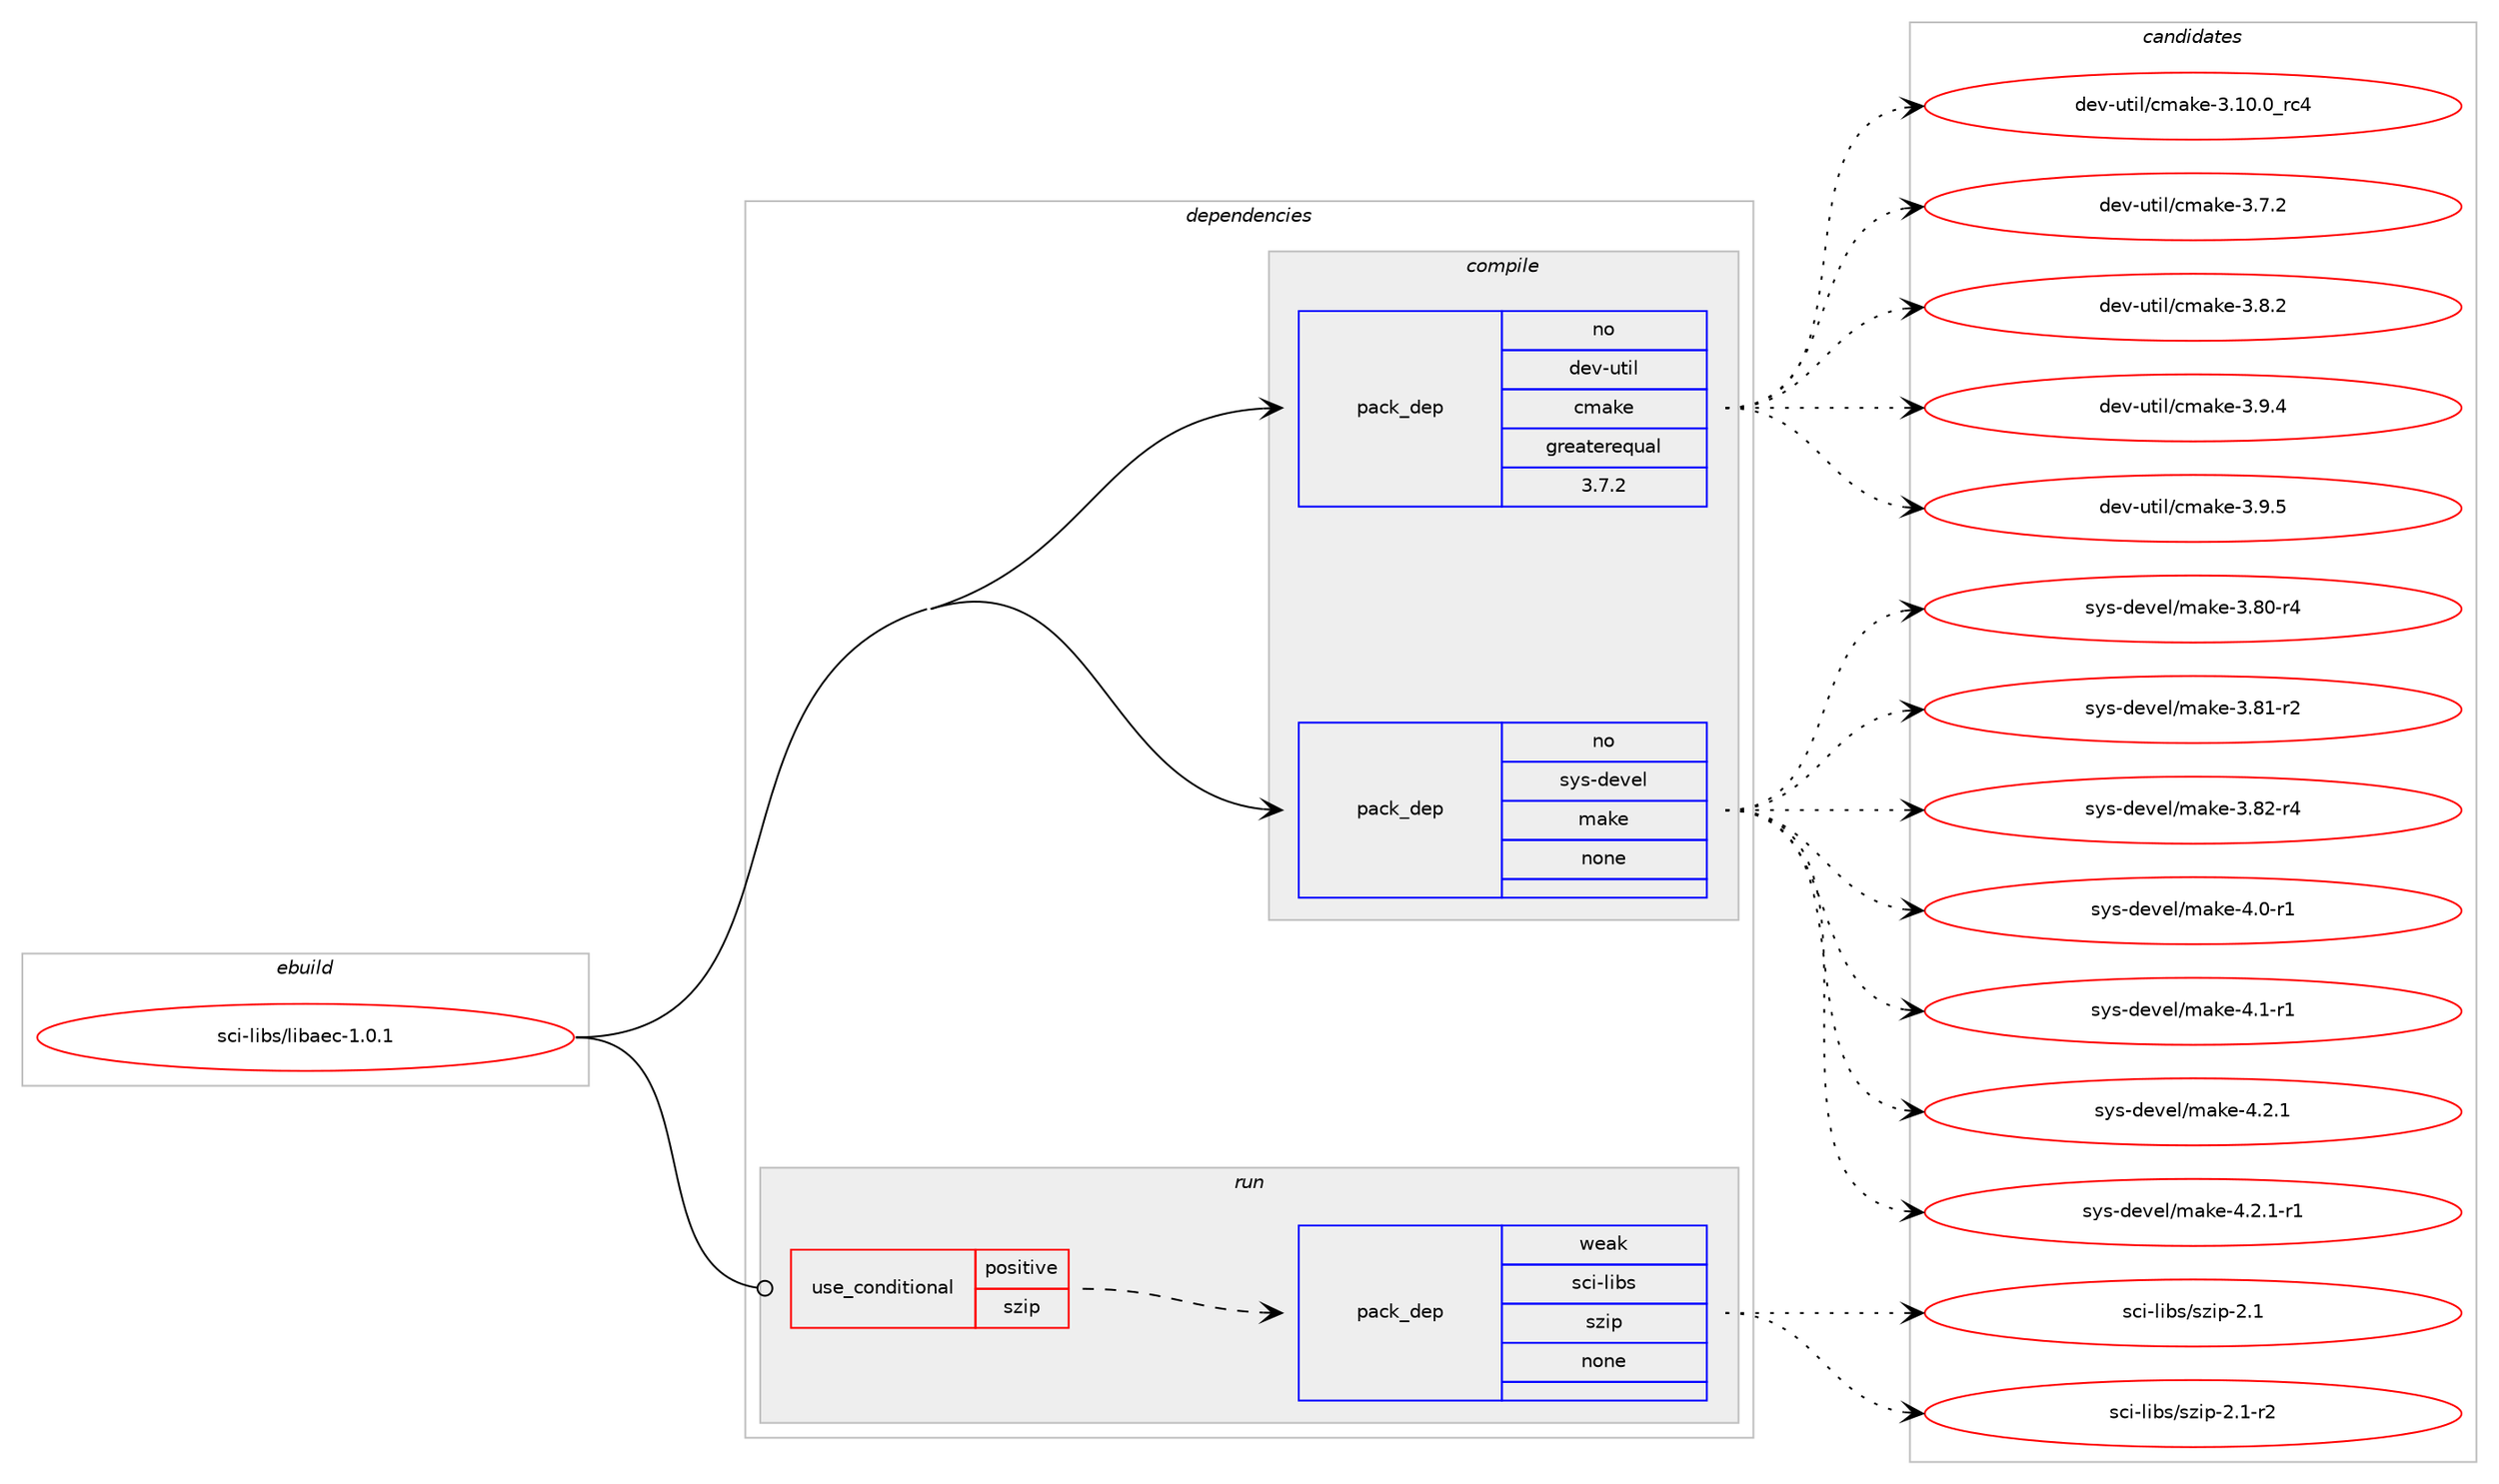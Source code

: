 digraph prolog {

# *************
# Graph options
# *************

newrank=true;
concentrate=true;
compound=true;
graph [rankdir=LR,fontname=Helvetica,fontsize=10,ranksep=1.5];#, ranksep=2.5, nodesep=0.2];
edge  [arrowhead=vee];
node  [fontname=Helvetica,fontsize=10];

# **********
# The ebuild
# **********

subgraph cluster_leftcol {
color=gray;
rank=same;
label=<<i>ebuild</i>>;
id [label="sci-libs/libaec-1.0.1", color=red, width=4, href="../sci-libs/libaec-1.0.1.svg"];
}

# ****************
# The dependencies
# ****************

subgraph cluster_midcol {
color=gray;
label=<<i>dependencies</i>>;
subgraph cluster_compile {
fillcolor="#eeeeee";
style=filled;
label=<<i>compile</i>>;
subgraph pack333299 {
dependency451741 [label=<<TABLE BORDER="0" CELLBORDER="1" CELLSPACING="0" CELLPADDING="4" WIDTH="220"><TR><TD ROWSPAN="6" CELLPADDING="30">pack_dep</TD></TR><TR><TD WIDTH="110">no</TD></TR><TR><TD>dev-util</TD></TR><TR><TD>cmake</TD></TR><TR><TD>greaterequal</TD></TR><TR><TD>3.7.2</TD></TR></TABLE>>, shape=none, color=blue];
}
id:e -> dependency451741:w [weight=20,style="solid",arrowhead="vee"];
subgraph pack333300 {
dependency451742 [label=<<TABLE BORDER="0" CELLBORDER="1" CELLSPACING="0" CELLPADDING="4" WIDTH="220"><TR><TD ROWSPAN="6" CELLPADDING="30">pack_dep</TD></TR><TR><TD WIDTH="110">no</TD></TR><TR><TD>sys-devel</TD></TR><TR><TD>make</TD></TR><TR><TD>none</TD></TR><TR><TD></TD></TR></TABLE>>, shape=none, color=blue];
}
id:e -> dependency451742:w [weight=20,style="solid",arrowhead="vee"];
}
subgraph cluster_compileandrun {
fillcolor="#eeeeee";
style=filled;
label=<<i>compile and run</i>>;
}
subgraph cluster_run {
fillcolor="#eeeeee";
style=filled;
label=<<i>run</i>>;
subgraph cond110567 {
dependency451743 [label=<<TABLE BORDER="0" CELLBORDER="1" CELLSPACING="0" CELLPADDING="4"><TR><TD ROWSPAN="3" CELLPADDING="10">use_conditional</TD></TR><TR><TD>positive</TD></TR><TR><TD>szip</TD></TR></TABLE>>, shape=none, color=red];
subgraph pack333301 {
dependency451744 [label=<<TABLE BORDER="0" CELLBORDER="1" CELLSPACING="0" CELLPADDING="4" WIDTH="220"><TR><TD ROWSPAN="6" CELLPADDING="30">pack_dep</TD></TR><TR><TD WIDTH="110">weak</TD></TR><TR><TD>sci-libs</TD></TR><TR><TD>szip</TD></TR><TR><TD>none</TD></TR><TR><TD></TD></TR></TABLE>>, shape=none, color=blue];
}
dependency451743:e -> dependency451744:w [weight=20,style="dashed",arrowhead="vee"];
}
id:e -> dependency451743:w [weight=20,style="solid",arrowhead="odot"];
}
}

# **************
# The candidates
# **************

subgraph cluster_choices {
rank=same;
color=gray;
label=<<i>candidates</i>>;

subgraph choice333299 {
color=black;
nodesep=1;
choice1001011184511711610510847991099710710145514649484648951149952 [label="dev-util/cmake-3.10.0_rc4", color=red, width=4,href="../dev-util/cmake-3.10.0_rc4.svg"];
choice10010111845117116105108479910997107101455146554650 [label="dev-util/cmake-3.7.2", color=red, width=4,href="../dev-util/cmake-3.7.2.svg"];
choice10010111845117116105108479910997107101455146564650 [label="dev-util/cmake-3.8.2", color=red, width=4,href="../dev-util/cmake-3.8.2.svg"];
choice10010111845117116105108479910997107101455146574652 [label="dev-util/cmake-3.9.4", color=red, width=4,href="../dev-util/cmake-3.9.4.svg"];
choice10010111845117116105108479910997107101455146574653 [label="dev-util/cmake-3.9.5", color=red, width=4,href="../dev-util/cmake-3.9.5.svg"];
dependency451741:e -> choice1001011184511711610510847991099710710145514649484648951149952:w [style=dotted,weight="100"];
dependency451741:e -> choice10010111845117116105108479910997107101455146554650:w [style=dotted,weight="100"];
dependency451741:e -> choice10010111845117116105108479910997107101455146564650:w [style=dotted,weight="100"];
dependency451741:e -> choice10010111845117116105108479910997107101455146574652:w [style=dotted,weight="100"];
dependency451741:e -> choice10010111845117116105108479910997107101455146574653:w [style=dotted,weight="100"];
}
subgraph choice333300 {
color=black;
nodesep=1;
choice11512111545100101118101108471099710710145514656484511452 [label="sys-devel/make-3.80-r4", color=red, width=4,href="../sys-devel/make-3.80-r4.svg"];
choice11512111545100101118101108471099710710145514656494511450 [label="sys-devel/make-3.81-r2", color=red, width=4,href="../sys-devel/make-3.81-r2.svg"];
choice11512111545100101118101108471099710710145514656504511452 [label="sys-devel/make-3.82-r4", color=red, width=4,href="../sys-devel/make-3.82-r4.svg"];
choice115121115451001011181011084710997107101455246484511449 [label="sys-devel/make-4.0-r1", color=red, width=4,href="../sys-devel/make-4.0-r1.svg"];
choice115121115451001011181011084710997107101455246494511449 [label="sys-devel/make-4.1-r1", color=red, width=4,href="../sys-devel/make-4.1-r1.svg"];
choice115121115451001011181011084710997107101455246504649 [label="sys-devel/make-4.2.1", color=red, width=4,href="../sys-devel/make-4.2.1.svg"];
choice1151211154510010111810110847109971071014552465046494511449 [label="sys-devel/make-4.2.1-r1", color=red, width=4,href="../sys-devel/make-4.2.1-r1.svg"];
dependency451742:e -> choice11512111545100101118101108471099710710145514656484511452:w [style=dotted,weight="100"];
dependency451742:e -> choice11512111545100101118101108471099710710145514656494511450:w [style=dotted,weight="100"];
dependency451742:e -> choice11512111545100101118101108471099710710145514656504511452:w [style=dotted,weight="100"];
dependency451742:e -> choice115121115451001011181011084710997107101455246484511449:w [style=dotted,weight="100"];
dependency451742:e -> choice115121115451001011181011084710997107101455246494511449:w [style=dotted,weight="100"];
dependency451742:e -> choice115121115451001011181011084710997107101455246504649:w [style=dotted,weight="100"];
dependency451742:e -> choice1151211154510010111810110847109971071014552465046494511449:w [style=dotted,weight="100"];
}
subgraph choice333301 {
color=black;
nodesep=1;
choice1159910545108105981154711512210511245504649 [label="sci-libs/szip-2.1", color=red, width=4,href="../sci-libs/szip-2.1.svg"];
choice11599105451081059811547115122105112455046494511450 [label="sci-libs/szip-2.1-r2", color=red, width=4,href="../sci-libs/szip-2.1-r2.svg"];
dependency451744:e -> choice1159910545108105981154711512210511245504649:w [style=dotted,weight="100"];
dependency451744:e -> choice11599105451081059811547115122105112455046494511450:w [style=dotted,weight="100"];
}
}

}
